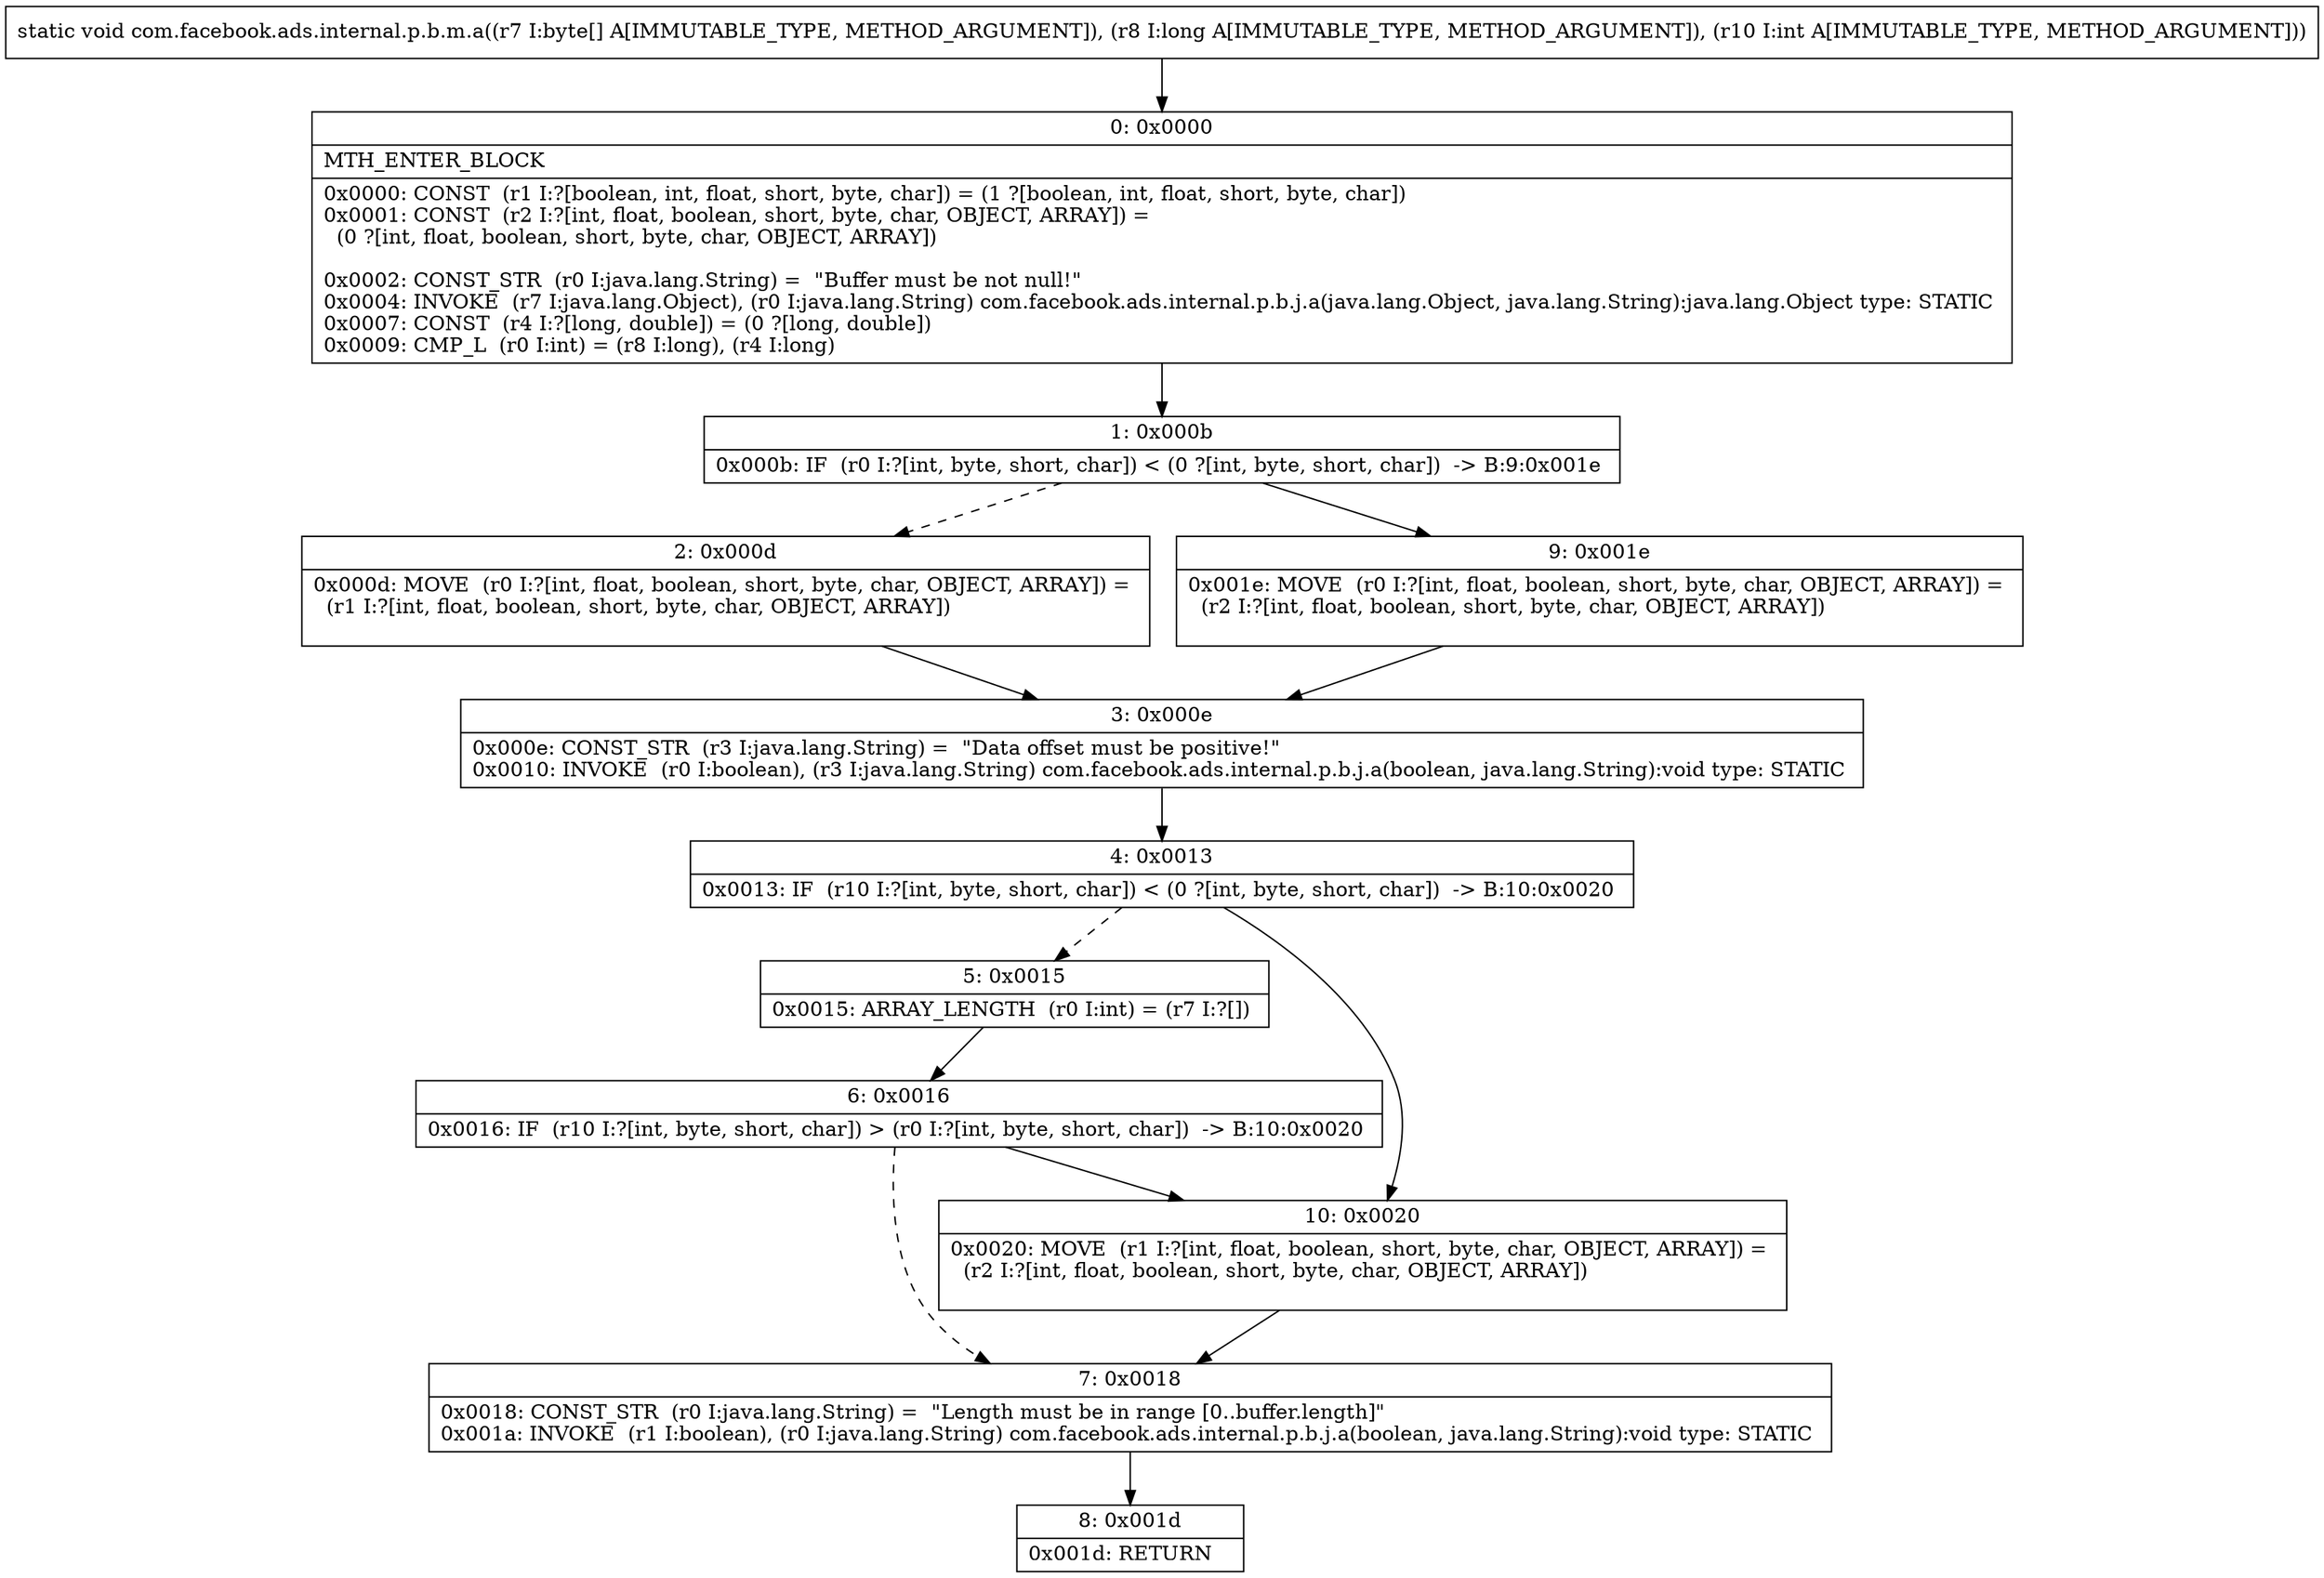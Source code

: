 digraph "CFG forcom.facebook.ads.internal.p.b.m.a([BJI)V" {
Node_0 [shape=record,label="{0\:\ 0x0000|MTH_ENTER_BLOCK\l|0x0000: CONST  (r1 I:?[boolean, int, float, short, byte, char]) = (1 ?[boolean, int, float, short, byte, char]) \l0x0001: CONST  (r2 I:?[int, float, boolean, short, byte, char, OBJECT, ARRAY]) = \l  (0 ?[int, float, boolean, short, byte, char, OBJECT, ARRAY])\l \l0x0002: CONST_STR  (r0 I:java.lang.String) =  \"Buffer must be not null!\" \l0x0004: INVOKE  (r7 I:java.lang.Object), (r0 I:java.lang.String) com.facebook.ads.internal.p.b.j.a(java.lang.Object, java.lang.String):java.lang.Object type: STATIC \l0x0007: CONST  (r4 I:?[long, double]) = (0 ?[long, double]) \l0x0009: CMP_L  (r0 I:int) = (r8 I:long), (r4 I:long) \l}"];
Node_1 [shape=record,label="{1\:\ 0x000b|0x000b: IF  (r0 I:?[int, byte, short, char]) \< (0 ?[int, byte, short, char])  \-\> B:9:0x001e \l}"];
Node_2 [shape=record,label="{2\:\ 0x000d|0x000d: MOVE  (r0 I:?[int, float, boolean, short, byte, char, OBJECT, ARRAY]) = \l  (r1 I:?[int, float, boolean, short, byte, char, OBJECT, ARRAY])\l \l}"];
Node_3 [shape=record,label="{3\:\ 0x000e|0x000e: CONST_STR  (r3 I:java.lang.String) =  \"Data offset must be positive!\" \l0x0010: INVOKE  (r0 I:boolean), (r3 I:java.lang.String) com.facebook.ads.internal.p.b.j.a(boolean, java.lang.String):void type: STATIC \l}"];
Node_4 [shape=record,label="{4\:\ 0x0013|0x0013: IF  (r10 I:?[int, byte, short, char]) \< (0 ?[int, byte, short, char])  \-\> B:10:0x0020 \l}"];
Node_5 [shape=record,label="{5\:\ 0x0015|0x0015: ARRAY_LENGTH  (r0 I:int) = (r7 I:?[]) \l}"];
Node_6 [shape=record,label="{6\:\ 0x0016|0x0016: IF  (r10 I:?[int, byte, short, char]) \> (r0 I:?[int, byte, short, char])  \-\> B:10:0x0020 \l}"];
Node_7 [shape=record,label="{7\:\ 0x0018|0x0018: CONST_STR  (r0 I:java.lang.String) =  \"Length must be in range [0..buffer.length]\" \l0x001a: INVOKE  (r1 I:boolean), (r0 I:java.lang.String) com.facebook.ads.internal.p.b.j.a(boolean, java.lang.String):void type: STATIC \l}"];
Node_8 [shape=record,label="{8\:\ 0x001d|0x001d: RETURN   \l}"];
Node_9 [shape=record,label="{9\:\ 0x001e|0x001e: MOVE  (r0 I:?[int, float, boolean, short, byte, char, OBJECT, ARRAY]) = \l  (r2 I:?[int, float, boolean, short, byte, char, OBJECT, ARRAY])\l \l}"];
Node_10 [shape=record,label="{10\:\ 0x0020|0x0020: MOVE  (r1 I:?[int, float, boolean, short, byte, char, OBJECT, ARRAY]) = \l  (r2 I:?[int, float, boolean, short, byte, char, OBJECT, ARRAY])\l \l}"];
MethodNode[shape=record,label="{static void com.facebook.ads.internal.p.b.m.a((r7 I:byte[] A[IMMUTABLE_TYPE, METHOD_ARGUMENT]), (r8 I:long A[IMMUTABLE_TYPE, METHOD_ARGUMENT]), (r10 I:int A[IMMUTABLE_TYPE, METHOD_ARGUMENT])) }"];
MethodNode -> Node_0;
Node_0 -> Node_1;
Node_1 -> Node_2[style=dashed];
Node_1 -> Node_9;
Node_2 -> Node_3;
Node_3 -> Node_4;
Node_4 -> Node_5[style=dashed];
Node_4 -> Node_10;
Node_5 -> Node_6;
Node_6 -> Node_7[style=dashed];
Node_6 -> Node_10;
Node_7 -> Node_8;
Node_9 -> Node_3;
Node_10 -> Node_7;
}

